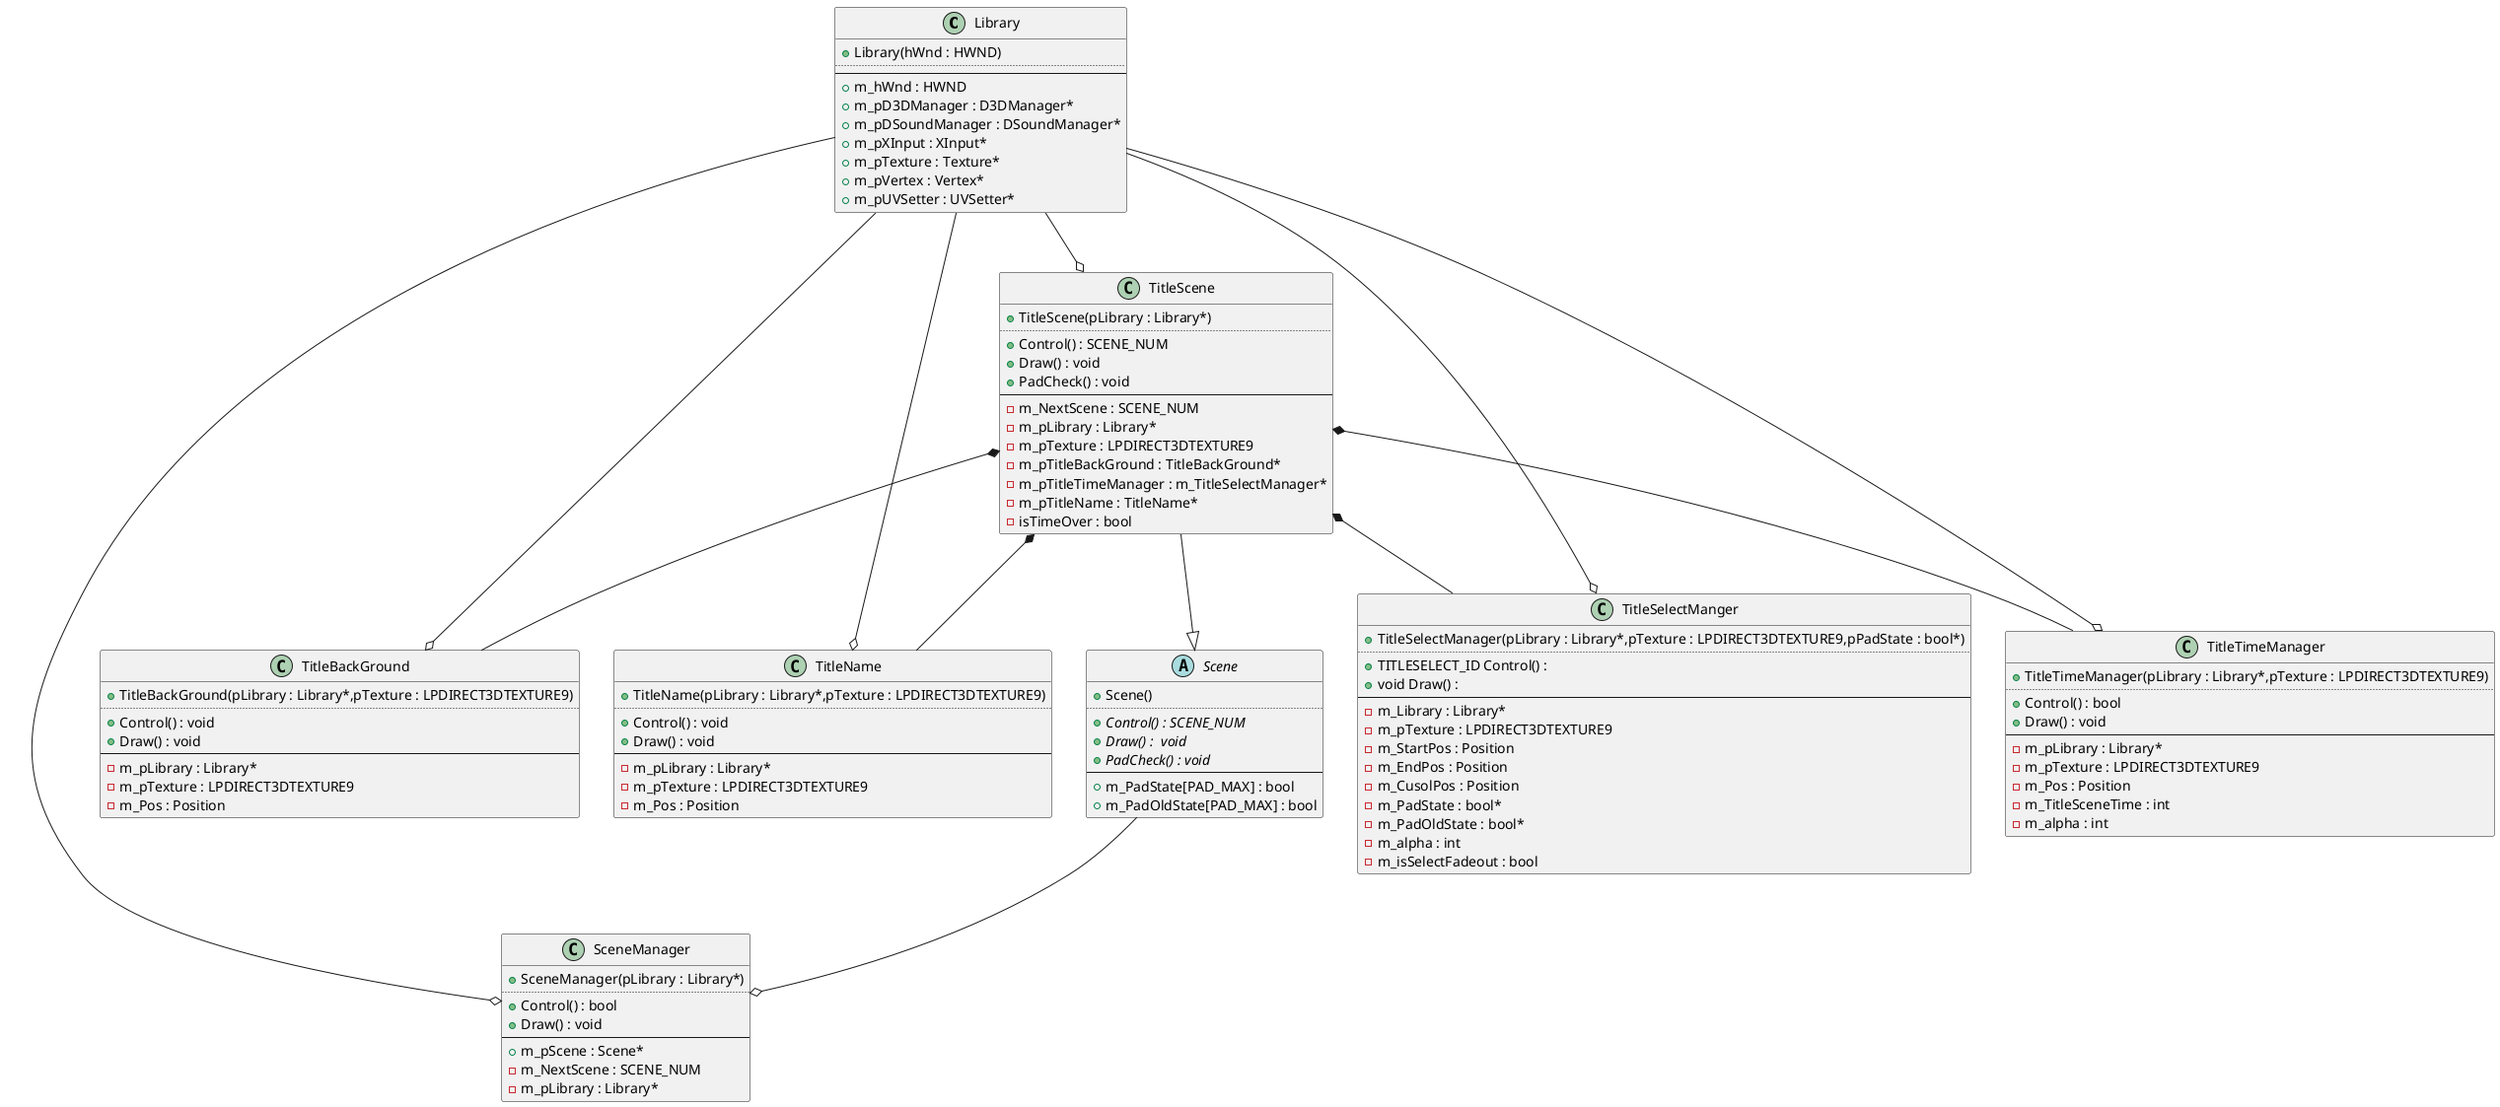 @startuml
class Library{
   + Library(hWnd : HWND)
..
--
   + m_hWnd : HWND
   + m_pD3DManager : D3DManager*
   + m_pDSoundManager : DSoundManager* 
   + m_pXInput : XInput*	
   + m_pTexture : Texture*
   + m_pVertex : Vertex*
   + m_pUVSetter : UVSetter* 
}

abstract class Scene{
   + Scene()
..
    {abstract} + Control() : SCENE_NUM
    {abstract} + Draw() :  void
    {abstract} + PadCheck() : void 
--
    + m_PadState[PAD_MAX] : bool
    + m_PadOldState[PAD_MAX] : bool
}

class SceneManager{
   + SceneManager(pLibrary : Library*)
..
   + Control() : bool
   + Draw() : void
--
   + m_pScene : Scene*
   - m_NextScene : SCENE_NUM 
   - m_pLibrary : Library*
}

class TitleBackGround{
   + TitleBackGround(pLibrary : Library*,pTexture : LPDIRECT3DTEXTURE9)
..
   + Control() : void
   + Draw() : void
--
   - m_pLibrary : Library* 
   - m_pTexture : LPDIRECT3DTEXTURE9 
   - m_Pos : Position 
}

class TitleName{
   + TitleName(pLibrary : Library*,pTexture : LPDIRECT3DTEXTURE9)
..
   + Control() : void
   + Draw() : void 
--
   - m_pLibrary : Library*
   - m_pTexture : LPDIRECT3DTEXTURE9 
   - m_Pos : Position 
}

class TitleScene{
   + TitleScene(pLibrary : Library*)
..
   + Control() : SCENE_NUM 
   + Draw() : void 
   + PadCheck() : void 
--
   - m_NextScene : SCENE_NUM 
   - m_pLibrary : Library* 
   - m_pTexture : LPDIRECT3DTEXTURE9 
   - m_pTitleBackGround : TitleBackGround* 
   - m_pTitleTimeManager : m_TitleSelectManager* 
   - m_pTitleName : TitleName* 
   - isTimeOver : bool 
}

class TitleSelectManger{
   + TitleSelectManager(pLibrary : Library*,pTexture : LPDIRECT3DTEXTURE9,pPadState : bool*)
..
   + TITLESELECT_ID Control() : 
   + void Draw() : 
--
   - m_Library : Library* 
   - m_pTexture : LPDIRECT3DTEXTURE9 
   - m_StartPos : Position 
   - m_EndPos : Position 
   - m_CusolPos : Position 
   - m_PadState : bool* 
   - m_PadOldState : bool* 
   - m_alpha : int 
   - m_isSelectFadeout : bool 
}

class TitleTimeManager{
   + TitleTimeManager(pLibrary : Library*,pTexture : LPDIRECT3DTEXTURE9)
..
   + Control() : bool 
   + Draw() : void 
--
   - m_pLibrary : Library* 
   - m_pTexture : LPDIRECT3DTEXTURE9
   - m_Pos : Position 
   - m_TitleSceneTime : int  
   - m_alpha : int 
}

Library --o SceneManager
Library --o TitleBackGround
Library --o TitleName
Library --o TitleScene
Library --o TitleSelectManger
Library --o TitleTimeManager

TitleScene --|> Scene

Scene --o SceneManager

TitleScene *-- TitleName
TitleScene *-- TitleBackGround
TitleScene *-- TitleSelectManger
TitleScene *-- TitleTimeManager

@enduml

